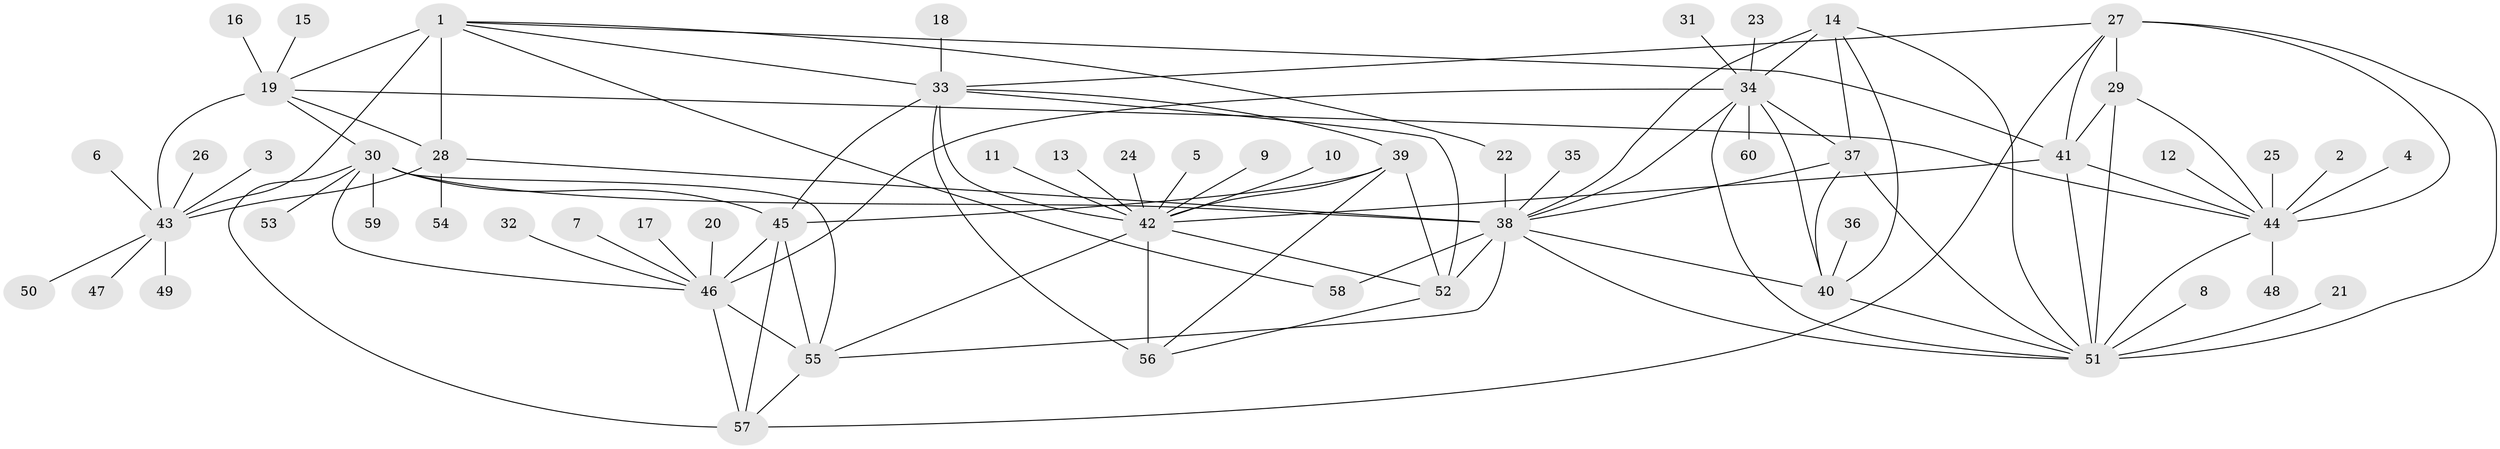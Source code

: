 // original degree distribution, {6: 0.016666666666666666, 10: 0.008333333333333333, 7: 0.075, 9: 0.05, 8: 0.041666666666666664, 13: 0.03333333333333333, 11: 0.008333333333333333, 5: 0.025, 1: 0.6166666666666667, 2: 0.075, 4: 0.008333333333333333, 3: 0.041666666666666664}
// Generated by graph-tools (version 1.1) at 2025/26/03/09/25 03:26:38]
// undirected, 60 vertices, 104 edges
graph export_dot {
graph [start="1"]
  node [color=gray90,style=filled];
  1;
  2;
  3;
  4;
  5;
  6;
  7;
  8;
  9;
  10;
  11;
  12;
  13;
  14;
  15;
  16;
  17;
  18;
  19;
  20;
  21;
  22;
  23;
  24;
  25;
  26;
  27;
  28;
  29;
  30;
  31;
  32;
  33;
  34;
  35;
  36;
  37;
  38;
  39;
  40;
  41;
  42;
  43;
  44;
  45;
  46;
  47;
  48;
  49;
  50;
  51;
  52;
  53;
  54;
  55;
  56;
  57;
  58;
  59;
  60;
  1 -- 19 [weight=3.0];
  1 -- 22 [weight=1.0];
  1 -- 28 [weight=3.0];
  1 -- 33 [weight=1.0];
  1 -- 41 [weight=1.0];
  1 -- 43 [weight=3.0];
  1 -- 58 [weight=1.0];
  2 -- 44 [weight=1.0];
  3 -- 43 [weight=1.0];
  4 -- 44 [weight=1.0];
  5 -- 42 [weight=1.0];
  6 -- 43 [weight=1.0];
  7 -- 46 [weight=1.0];
  8 -- 51 [weight=1.0];
  9 -- 42 [weight=1.0];
  10 -- 42 [weight=1.0];
  11 -- 42 [weight=1.0];
  12 -- 44 [weight=1.0];
  13 -- 42 [weight=1.0];
  14 -- 34 [weight=1.0];
  14 -- 37 [weight=1.0];
  14 -- 38 [weight=1.0];
  14 -- 40 [weight=1.0];
  14 -- 51 [weight=1.0];
  15 -- 19 [weight=1.0];
  16 -- 19 [weight=1.0];
  17 -- 46 [weight=1.0];
  18 -- 33 [weight=1.0];
  19 -- 28 [weight=1.0];
  19 -- 30 [weight=1.0];
  19 -- 43 [weight=1.0];
  19 -- 44 [weight=1.0];
  20 -- 46 [weight=1.0];
  21 -- 51 [weight=1.0];
  22 -- 38 [weight=2.0];
  23 -- 34 [weight=1.0];
  24 -- 42 [weight=1.0];
  25 -- 44 [weight=1.0];
  26 -- 43 [weight=1.0];
  27 -- 29 [weight=2.0];
  27 -- 33 [weight=1.0];
  27 -- 41 [weight=2.0];
  27 -- 44 [weight=2.0];
  27 -- 51 [weight=2.0];
  27 -- 57 [weight=1.0];
  28 -- 38 [weight=1.0];
  28 -- 43 [weight=1.0];
  28 -- 54 [weight=1.0];
  29 -- 41 [weight=1.0];
  29 -- 44 [weight=1.0];
  29 -- 51 [weight=1.0];
  30 -- 38 [weight=1.0];
  30 -- 45 [weight=1.0];
  30 -- 46 [weight=2.0];
  30 -- 53 [weight=1.0];
  30 -- 55 [weight=1.0];
  30 -- 57 [weight=1.0];
  30 -- 59 [weight=1.0];
  31 -- 34 [weight=1.0];
  32 -- 46 [weight=1.0];
  33 -- 39 [weight=2.0];
  33 -- 42 [weight=2.0];
  33 -- 45 [weight=1.0];
  33 -- 52 [weight=2.0];
  33 -- 56 [weight=2.0];
  34 -- 37 [weight=1.0];
  34 -- 38 [weight=1.0];
  34 -- 40 [weight=1.0];
  34 -- 46 [weight=1.0];
  34 -- 51 [weight=1.0];
  34 -- 60 [weight=1.0];
  35 -- 38 [weight=1.0];
  36 -- 40 [weight=1.0];
  37 -- 38 [weight=1.0];
  37 -- 40 [weight=1.0];
  37 -- 51 [weight=1.0];
  38 -- 40 [weight=1.0];
  38 -- 51 [weight=1.0];
  38 -- 52 [weight=1.0];
  38 -- 55 [weight=1.0];
  38 -- 58 [weight=1.0];
  39 -- 42 [weight=1.0];
  39 -- 45 [weight=1.0];
  39 -- 52 [weight=1.0];
  39 -- 56 [weight=1.0];
  40 -- 51 [weight=1.0];
  41 -- 42 [weight=1.0];
  41 -- 44 [weight=1.0];
  41 -- 51 [weight=1.0];
  42 -- 52 [weight=1.0];
  42 -- 55 [weight=1.0];
  42 -- 56 [weight=1.0];
  43 -- 47 [weight=1.0];
  43 -- 49 [weight=1.0];
  43 -- 50 [weight=1.0];
  44 -- 48 [weight=1.0];
  44 -- 51 [weight=1.0];
  45 -- 46 [weight=2.0];
  45 -- 55 [weight=1.0];
  45 -- 57 [weight=1.0];
  46 -- 55 [weight=2.0];
  46 -- 57 [weight=2.0];
  52 -- 56 [weight=1.0];
  55 -- 57 [weight=1.0];
}
